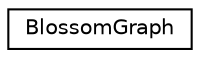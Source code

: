 digraph "Graphical Class Hierarchy"
{
 // LATEX_PDF_SIZE
  edge [fontname="Helvetica",fontsize="10",labelfontname="Helvetica",labelfontsize="10"];
  node [fontname="Helvetica",fontsize="10",shape=record];
  rankdir="LR";
  Node0 [label="BlossomGraph",height=0.2,width=0.4,color="black", fillcolor="white", style="filled",URL="$classoperations__research_1_1_blossom_graph.html",tooltip=" "];
}
